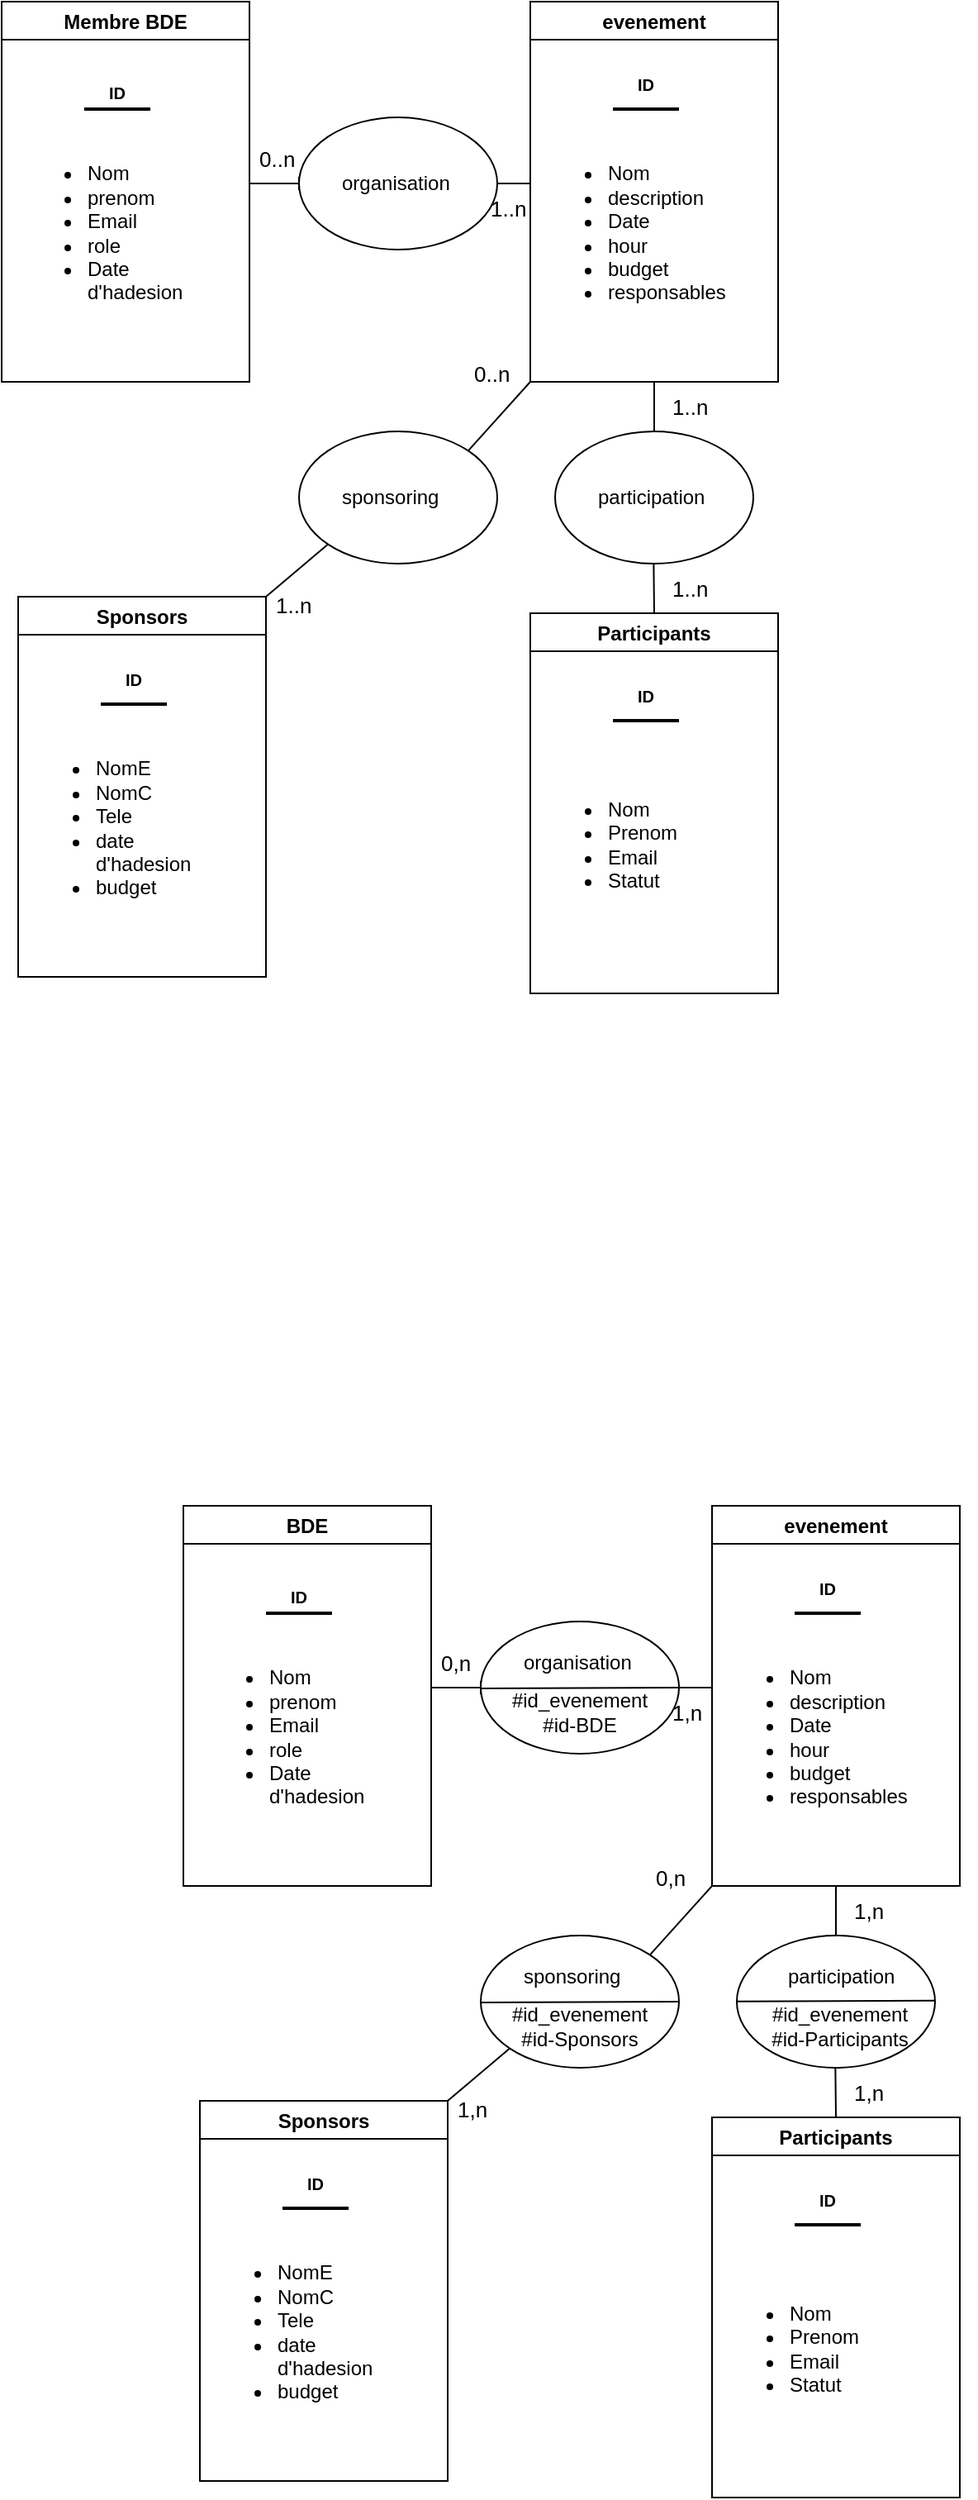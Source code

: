 <mxfile>
    <diagram id="JPTfj20sCDeeJ5T1OZl3" name="Page-1">
        <mxGraphModel dx="678" dy="512" grid="1" gridSize="10" guides="1" tooltips="1" connect="1" arrows="1" fold="1" page="1" pageScale="1" pageWidth="850" pageHeight="1100" background="none" math="0" shadow="0">
            <root>
                <mxCell id="0"/>
                <mxCell id="1" parent="0"/>
                <mxCell id="2" value="Membre BDE" style="swimlane;" parent="1" vertex="1">
                    <mxGeometry x="190" y="260" width="150" height="230" as="geometry"/>
                </mxCell>
                <mxCell id="3" value="&lt;ul&gt;&lt;li&gt;Nom&lt;/li&gt;&lt;li&gt;prenom&lt;/li&gt;&lt;li&gt;Email&lt;/li&gt;&lt;li&gt;role&lt;/li&gt;&lt;li&gt;Date d'hadesion&lt;/li&gt;&lt;/ul&gt;" style="text;strokeColor=none;fillColor=none;html=1;whiteSpace=wrap;verticalAlign=middle;overflow=hidden;" parent="2" vertex="1">
                    <mxGeometry x="10" y="60" width="110" height="160" as="geometry"/>
                </mxCell>
                <mxCell id="5" value="" style="line;strokeWidth=2;html=1;" parent="2" vertex="1">
                    <mxGeometry x="50" y="60" width="40" height="10" as="geometry"/>
                </mxCell>
                <mxCell id="20" value="&lt;p style=&quot;line-height: 220%;&quot;&gt;&lt;font size=&quot;1&quot;&gt;&lt;b&gt;ID&lt;/b&gt;&lt;/font&gt;&lt;/p&gt;" style="text;html=1;strokeColor=none;fillColor=none;align=center;verticalAlign=middle;whiteSpace=wrap;rounded=0;strokeWidth=10;" parent="2" vertex="1">
                    <mxGeometry x="40" y="40" width="60" height="30" as="geometry"/>
                </mxCell>
                <mxCell id="16" value="evenement" style="swimlane;" parent="1" vertex="1">
                    <mxGeometry x="510" y="260" width="150" height="230" as="geometry"/>
                </mxCell>
                <mxCell id="17" value="&lt;ul&gt;&lt;li&gt;Nom&lt;/li&gt;&lt;li&gt;description&lt;/li&gt;&lt;li&gt;Date&lt;/li&gt;&lt;li&gt;hour&amp;nbsp;&lt;/li&gt;&lt;li&gt;budget&lt;/li&gt;&lt;li&gt;responsables&lt;/li&gt;&lt;/ul&gt;" style="text;strokeColor=none;fillColor=none;html=1;whiteSpace=wrap;verticalAlign=middle;overflow=hidden;" parent="16" vertex="1">
                    <mxGeometry x="5" y="60" width="120" height="160" as="geometry"/>
                </mxCell>
                <mxCell id="19" value="" style="line;strokeWidth=2;html=1;" parent="16" vertex="1">
                    <mxGeometry x="50" y="60" width="40" height="10" as="geometry"/>
                </mxCell>
                <mxCell id="21" value="&lt;p style=&quot;line-height: 220%;&quot;&gt;&lt;font size=&quot;1&quot;&gt;&lt;b&gt;ID&lt;/b&gt;&lt;/font&gt;&lt;/p&gt;" style="text;html=1;strokeColor=none;fillColor=none;align=center;verticalAlign=middle;whiteSpace=wrap;rounded=0;strokeWidth=10;" parent="16" vertex="1">
                    <mxGeometry x="40" y="40" width="60" height="20" as="geometry"/>
                </mxCell>
                <mxCell id="50" value="1..n" style="text;strokeColor=none;fillColor=none;align=left;verticalAlign=middle;spacingLeft=4;spacingRight=4;overflow=hidden;points=[[0,0.5],[1,0.5]];portConstraint=eastwest;rotatable=0;whiteSpace=wrap;html=1;strokeWidth=1;fontSize=13;" parent="16" vertex="1">
                    <mxGeometry x="-30" y="110" width="80" height="30" as="geometry"/>
                </mxCell>
                <mxCell id="22" value="" style="endArrow=none;html=1;fontSize=13;entryX=0.5;entryY=1;entryDx=0;entryDy=0;" parent="1" target="16" edge="1">
                    <mxGeometry width="50" height="50" relative="1" as="geometry">
                        <mxPoint x="585" y="540" as="sourcePoint"/>
                        <mxPoint x="610" y="470" as="targetPoint"/>
                    </mxGeometry>
                </mxCell>
                <mxCell id="23" value="" style="ellipse;whiteSpace=wrap;html=1;" parent="1" vertex="1">
                    <mxGeometry x="525" y="520" width="120" height="80" as="geometry"/>
                </mxCell>
                <mxCell id="24" value="participation&amp;nbsp;" style="text;strokeColor=none;fillColor=none;align=left;verticalAlign=middle;spacingLeft=4;spacingRight=4;overflow=hidden;points=[[0,0.5],[1,0.5]];portConstraint=eastwest;rotatable=0;whiteSpace=wrap;html=1;" parent="1" vertex="1">
                    <mxGeometry x="545" y="545" width="80" height="30" as="geometry"/>
                </mxCell>
                <mxCell id="25" value="Participants" style="swimlane;" parent="1" vertex="1">
                    <mxGeometry x="510" y="630" width="150" height="230" as="geometry"/>
                </mxCell>
                <mxCell id="26" value="&lt;ul&gt;&lt;li&gt;Nom&lt;/li&gt;&lt;li&gt;Prenom&lt;/li&gt;&lt;li&gt;Email&lt;/li&gt;&lt;li&gt;Statut&lt;/li&gt;&lt;/ul&gt;" style="text;strokeColor=none;fillColor=none;html=1;whiteSpace=wrap;verticalAlign=middle;overflow=hidden;" parent="25" vertex="1">
                    <mxGeometry x="5" y="60" width="120" height="160" as="geometry"/>
                </mxCell>
                <mxCell id="27" value="" style="line;strokeWidth=2;html=1;" parent="25" vertex="1">
                    <mxGeometry x="50" y="60" width="40" height="10" as="geometry"/>
                </mxCell>
                <mxCell id="28" value="&lt;p style=&quot;line-height: 220%;&quot;&gt;&lt;font size=&quot;1&quot;&gt;&lt;b&gt;ID&lt;/b&gt;&lt;/font&gt;&lt;/p&gt;" style="text;html=1;strokeColor=none;fillColor=none;align=center;verticalAlign=middle;whiteSpace=wrap;rounded=0;strokeWidth=10;" parent="25" vertex="1">
                    <mxGeometry x="40" y="40" width="60" height="20" as="geometry"/>
                </mxCell>
                <mxCell id="29" value="" style="endArrow=none;html=1;fontSize=13;entryX=0.5;entryY=1;entryDx=0;entryDy=0;exitX=0.5;exitY=0;exitDx=0;exitDy=0;" parent="1" source="25" edge="1">
                    <mxGeometry width="50" height="50" relative="1" as="geometry">
                        <mxPoint x="584.68" y="650" as="sourcePoint"/>
                        <mxPoint x="584.68" y="600" as="targetPoint"/>
                    </mxGeometry>
                </mxCell>
                <mxCell id="32" value="Sponsors" style="swimlane;" parent="1" vertex="1">
                    <mxGeometry x="200" y="620" width="150" height="230" as="geometry"/>
                </mxCell>
                <mxCell id="33" value="&lt;ul&gt;&lt;li&gt;NomE&lt;/li&gt;&lt;li&gt;NomC&lt;/li&gt;&lt;li&gt;Tele&lt;/li&gt;&lt;li&gt;date d'hadesion&lt;/li&gt;&lt;li&gt;budget&lt;/li&gt;&lt;/ul&gt;" style="text;strokeColor=none;fillColor=none;html=1;whiteSpace=wrap;verticalAlign=middle;overflow=hidden;" parent="32" vertex="1">
                    <mxGeometry x="5" y="60" width="120" height="160" as="geometry"/>
                </mxCell>
                <mxCell id="34" value="" style="line;strokeWidth=2;html=1;" parent="32" vertex="1">
                    <mxGeometry x="50" y="60" width="40" height="10" as="geometry"/>
                </mxCell>
                <mxCell id="35" value="&lt;p style=&quot;line-height: 220%;&quot;&gt;&lt;font size=&quot;1&quot;&gt;&lt;b&gt;ID&lt;/b&gt;&lt;/font&gt;&lt;/p&gt;" style="text;html=1;strokeColor=none;fillColor=none;align=center;verticalAlign=middle;whiteSpace=wrap;rounded=0;strokeWidth=10;" parent="32" vertex="1">
                    <mxGeometry x="40" y="40" width="60" height="20" as="geometry"/>
                </mxCell>
                <mxCell id="36" value="" style="endArrow=none;html=1;fontSize=13;entryX=0;entryY=1;entryDx=0;entryDy=0;exitX=1;exitY=0;exitDx=0;exitDy=0;startArrow=none;" parent="1" source="37" target="16" edge="1">
                    <mxGeometry width="50" height="50" relative="1" as="geometry">
                        <mxPoint x="640" y="540" as="sourcePoint"/>
                        <mxPoint x="640" y="490" as="targetPoint"/>
                    </mxGeometry>
                </mxCell>
                <mxCell id="38" value="participation&amp;nbsp;" style="text;strokeColor=none;fillColor=none;align=left;verticalAlign=middle;spacingLeft=4;spacingRight=4;overflow=hidden;points=[[0,0.5],[1,0.5]];portConstraint=eastwest;rotatable=0;whiteSpace=wrap;html=1;strokeWidth=1;" parent="1" vertex="1">
                    <mxGeometry x="390" y="545" width="80" height="30" as="geometry"/>
                </mxCell>
                <mxCell id="39" value="" style="endArrow=none;html=1;fontSize=13;entryX=0;entryY=1;entryDx=0;entryDy=0;exitX=1;exitY=0;exitDx=0;exitDy=0;" parent="1" source="32" target="37" edge="1">
                    <mxGeometry width="50" height="50" relative="1" as="geometry">
                        <mxPoint x="350" y="620" as="sourcePoint"/>
                        <mxPoint x="510" y="490" as="targetPoint"/>
                    </mxGeometry>
                </mxCell>
                <mxCell id="37" value="" style="ellipse;whiteSpace=wrap;html=1;strokeWidth=1;" parent="1" vertex="1">
                    <mxGeometry x="370" y="520" width="120" height="80" as="geometry"/>
                </mxCell>
                <mxCell id="40" value="sponsoring" style="text;strokeColor=none;fillColor=none;align=left;verticalAlign=middle;spacingLeft=4;spacingRight=4;overflow=hidden;points=[[0,0.5],[1,0.5]];portConstraint=eastwest;rotatable=0;whiteSpace=wrap;html=1;strokeWidth=1;" parent="1" vertex="1">
                    <mxGeometry x="390" y="545" width="80" height="30" as="geometry"/>
                </mxCell>
                <mxCell id="45" style="edgeStyle=none;html=1;endArrow=baseDash;endFill=0;" parent="1" target="47" edge="1">
                    <mxGeometry relative="1" as="geometry">
                        <mxPoint x="460" y="370" as="targetPoint"/>
                        <mxPoint x="340" y="370" as="sourcePoint"/>
                    </mxGeometry>
                </mxCell>
                <mxCell id="46" style="edgeStyle=none;html=1;exitX=1;exitY=0.5;exitDx=0;exitDy=0;endArrow=baseDash;endFill=0;" parent="1" source="47" edge="1">
                    <mxGeometry relative="1" as="geometry">
                        <mxPoint x="510" y="370" as="targetPoint"/>
                    </mxGeometry>
                </mxCell>
                <mxCell id="47" value="" style="ellipse;whiteSpace=wrap;html=1;" parent="1" vertex="1">
                    <mxGeometry x="370" y="330" width="120" height="80" as="geometry"/>
                </mxCell>
                <mxCell id="48" value="organisation" style="text;strokeColor=none;fillColor=none;align=left;verticalAlign=middle;spacingLeft=4;spacingRight=4;overflow=hidden;points=[[0,0.5],[1,0.5]];portConstraint=eastwest;rotatable=0;whiteSpace=wrap;html=1;" parent="1" vertex="1">
                    <mxGeometry x="390" y="355" width="80" height="30" as="geometry"/>
                </mxCell>
                <mxCell id="49" value="0..n" style="text;strokeColor=none;fillColor=none;align=left;verticalAlign=middle;spacingLeft=4;spacingRight=4;overflow=hidden;points=[[0,0.5],[1,0.5]];portConstraint=eastwest;rotatable=0;whiteSpace=wrap;html=1;strokeWidth=1;fontSize=13;" parent="1" vertex="1">
                    <mxGeometry x="340" y="340" width="80" height="30" as="geometry"/>
                </mxCell>
                <mxCell id="51" value="0..n" style="text;strokeColor=none;fillColor=none;align=left;verticalAlign=middle;spacingLeft=4;spacingRight=4;overflow=hidden;points=[[0,0.5],[1,0.5]];portConstraint=eastwest;rotatable=0;whiteSpace=wrap;html=1;strokeWidth=1;fontSize=13;" parent="1" vertex="1">
                    <mxGeometry x="470" y="470" width="80" height="30" as="geometry"/>
                </mxCell>
                <mxCell id="52" value="1..n" style="text;strokeColor=none;fillColor=none;align=left;verticalAlign=middle;spacingLeft=4;spacingRight=4;overflow=hidden;points=[[0,0.5],[1,0.5]];portConstraint=eastwest;rotatable=0;whiteSpace=wrap;html=1;strokeWidth=1;fontSize=13;" parent="1" vertex="1">
                    <mxGeometry x="350" y="610" width="80" height="30" as="geometry"/>
                </mxCell>
                <mxCell id="53" value="1..n" style="text;strokeColor=none;fillColor=none;align=left;verticalAlign=middle;spacingLeft=4;spacingRight=4;overflow=hidden;points=[[0,0.5],[1,0.5]];portConstraint=eastwest;rotatable=0;whiteSpace=wrap;html=1;strokeWidth=1;fontSize=13;" parent="1" vertex="1">
                    <mxGeometry x="590" y="490" width="80" height="30" as="geometry"/>
                </mxCell>
                <mxCell id="54" value="1..n" style="text;strokeColor=none;fillColor=none;align=left;verticalAlign=middle;spacingLeft=4;spacingRight=4;overflow=hidden;points=[[0,0.5],[1,0.5]];portConstraint=eastwest;rotatable=0;whiteSpace=wrap;html=1;strokeWidth=1;fontSize=13;" parent="1" vertex="1">
                    <mxGeometry x="590" y="600" width="80" height="30" as="geometry"/>
                </mxCell>
                <mxCell id="55" value="BDE" style="swimlane;" parent="1" vertex="1">
                    <mxGeometry x="300" y="1170" width="150" height="230" as="geometry"/>
                </mxCell>
                <mxCell id="56" value="&lt;ul&gt;&lt;li&gt;Nom&lt;/li&gt;&lt;li&gt;prenom&lt;/li&gt;&lt;li&gt;Email&lt;/li&gt;&lt;li&gt;role&lt;/li&gt;&lt;li&gt;Date d'hadesion&lt;/li&gt;&lt;/ul&gt;" style="text;strokeColor=none;fillColor=none;html=1;whiteSpace=wrap;verticalAlign=middle;overflow=hidden;" parent="55" vertex="1">
                    <mxGeometry x="10" y="60" width="110" height="160" as="geometry"/>
                </mxCell>
                <mxCell id="57" value="" style="line;strokeWidth=2;html=1;" parent="55" vertex="1">
                    <mxGeometry x="50" y="60" width="40" height="10" as="geometry"/>
                </mxCell>
                <mxCell id="58" value="&lt;p style=&quot;line-height: 220%;&quot;&gt;&lt;font size=&quot;1&quot;&gt;&lt;b&gt;ID&lt;/b&gt;&lt;/font&gt;&lt;/p&gt;" style="text;html=1;strokeColor=none;fillColor=none;align=center;verticalAlign=middle;whiteSpace=wrap;rounded=0;strokeWidth=10;" parent="55" vertex="1">
                    <mxGeometry x="40" y="40" width="60" height="30" as="geometry"/>
                </mxCell>
                <mxCell id="59" value="evenement" style="swimlane;" parent="1" vertex="1">
                    <mxGeometry x="620" y="1170" width="150" height="230" as="geometry"/>
                </mxCell>
                <mxCell id="60" value="&lt;ul&gt;&lt;li&gt;Nom&lt;/li&gt;&lt;li&gt;description&lt;/li&gt;&lt;li&gt;Date&lt;/li&gt;&lt;li&gt;hour&amp;nbsp;&lt;/li&gt;&lt;li&gt;budget&lt;/li&gt;&lt;li&gt;responsables&lt;/li&gt;&lt;/ul&gt;" style="text;strokeColor=none;fillColor=none;html=1;whiteSpace=wrap;verticalAlign=middle;overflow=hidden;" parent="59" vertex="1">
                    <mxGeometry x="5" y="60" width="120" height="160" as="geometry"/>
                </mxCell>
                <mxCell id="61" value="" style="line;strokeWidth=2;html=1;" parent="59" vertex="1">
                    <mxGeometry x="50" y="60" width="40" height="10" as="geometry"/>
                </mxCell>
                <mxCell id="62" value="&lt;p style=&quot;line-height: 220%;&quot;&gt;&lt;font size=&quot;1&quot;&gt;&lt;b&gt;ID&lt;/b&gt;&lt;/font&gt;&lt;/p&gt;" style="text;html=1;strokeColor=none;fillColor=none;align=center;verticalAlign=middle;whiteSpace=wrap;rounded=0;strokeWidth=10;" parent="59" vertex="1">
                    <mxGeometry x="40" y="40" width="60" height="20" as="geometry"/>
                </mxCell>
                <mxCell id="63" value="1,n" style="text;strokeColor=none;fillColor=none;align=left;verticalAlign=middle;spacingLeft=4;spacingRight=4;overflow=hidden;points=[[0,0.5],[1,0.5]];portConstraint=eastwest;rotatable=0;whiteSpace=wrap;html=1;strokeWidth=1;fontSize=13;" parent="59" vertex="1">
                    <mxGeometry x="-30" y="110" width="80" height="30" as="geometry"/>
                </mxCell>
                <mxCell id="64" value="" style="endArrow=none;html=1;fontSize=13;entryX=0.5;entryY=1;entryDx=0;entryDy=0;" parent="1" target="59" edge="1">
                    <mxGeometry width="50" height="50" relative="1" as="geometry">
                        <mxPoint x="695" y="1450" as="sourcePoint"/>
                        <mxPoint x="720" y="1380" as="targetPoint"/>
                    </mxGeometry>
                </mxCell>
                <mxCell id="65" value="" style="ellipse;whiteSpace=wrap;html=1;" parent="1" vertex="1">
                    <mxGeometry x="635" y="1430" width="120" height="80" as="geometry"/>
                </mxCell>
                <mxCell id="66" value="participation&amp;nbsp;" style="text;strokeColor=none;fillColor=none;align=left;verticalAlign=middle;spacingLeft=4;spacingRight=4;overflow=hidden;points=[[0,0.5],[1,0.5]];portConstraint=eastwest;rotatable=0;whiteSpace=wrap;html=1;" parent="1" vertex="1">
                    <mxGeometry x="660" y="1440" width="80" height="30" as="geometry"/>
                </mxCell>
                <mxCell id="67" value="Participants" style="swimlane;" parent="1" vertex="1">
                    <mxGeometry x="620" y="1540" width="150" height="230" as="geometry"/>
                </mxCell>
                <mxCell id="68" value="&lt;ul&gt;&lt;li&gt;Nom&lt;/li&gt;&lt;li&gt;Prenom&lt;/li&gt;&lt;li&gt;Email&lt;/li&gt;&lt;li&gt;Statut&lt;/li&gt;&lt;/ul&gt;" style="text;strokeColor=none;fillColor=none;html=1;whiteSpace=wrap;verticalAlign=middle;overflow=hidden;" parent="67" vertex="1">
                    <mxGeometry x="5" y="60" width="120" height="160" as="geometry"/>
                </mxCell>
                <mxCell id="69" value="" style="line;strokeWidth=2;html=1;" parent="67" vertex="1">
                    <mxGeometry x="50" y="60" width="40" height="10" as="geometry"/>
                </mxCell>
                <mxCell id="70" value="&lt;p style=&quot;line-height: 220%;&quot;&gt;&lt;font size=&quot;1&quot;&gt;&lt;b&gt;ID&lt;/b&gt;&lt;/font&gt;&lt;/p&gt;" style="text;html=1;strokeColor=none;fillColor=none;align=center;verticalAlign=middle;whiteSpace=wrap;rounded=0;strokeWidth=10;" parent="67" vertex="1">
                    <mxGeometry x="40" y="40" width="60" height="20" as="geometry"/>
                </mxCell>
                <mxCell id="71" value="" style="endArrow=none;html=1;fontSize=13;entryX=0.5;entryY=1;entryDx=0;entryDy=0;exitX=0.5;exitY=0;exitDx=0;exitDy=0;" parent="1" source="67" edge="1">
                    <mxGeometry width="50" height="50" relative="1" as="geometry">
                        <mxPoint x="694.68" y="1560" as="sourcePoint"/>
                        <mxPoint x="694.68" y="1510" as="targetPoint"/>
                    </mxGeometry>
                </mxCell>
                <mxCell id="72" value="Sponsors" style="swimlane;" parent="1" vertex="1">
                    <mxGeometry x="310" y="1530" width="150" height="230" as="geometry"/>
                </mxCell>
                <mxCell id="73" value="&lt;ul&gt;&lt;li&gt;NomE&lt;/li&gt;&lt;li&gt;NomC&lt;/li&gt;&lt;li&gt;Tele&lt;/li&gt;&lt;li&gt;date d'hadesion&lt;/li&gt;&lt;li&gt;budget&lt;/li&gt;&lt;/ul&gt;" style="text;strokeColor=none;fillColor=none;html=1;whiteSpace=wrap;verticalAlign=middle;overflow=hidden;" parent="72" vertex="1">
                    <mxGeometry x="5" y="60" width="120" height="160" as="geometry"/>
                </mxCell>
                <mxCell id="74" value="" style="line;strokeWidth=2;html=1;" parent="72" vertex="1">
                    <mxGeometry x="50" y="60" width="40" height="10" as="geometry"/>
                </mxCell>
                <mxCell id="75" value="&lt;p style=&quot;line-height: 220%;&quot;&gt;&lt;font size=&quot;1&quot;&gt;&lt;b&gt;ID&lt;/b&gt;&lt;/font&gt;&lt;/p&gt;" style="text;html=1;strokeColor=none;fillColor=none;align=center;verticalAlign=middle;whiteSpace=wrap;rounded=0;strokeWidth=10;" parent="72" vertex="1">
                    <mxGeometry x="40" y="40" width="60" height="20" as="geometry"/>
                </mxCell>
                <mxCell id="76" value="" style="endArrow=none;html=1;fontSize=13;entryX=0;entryY=1;entryDx=0;entryDy=0;exitX=1;exitY=0;exitDx=0;exitDy=0;startArrow=none;" parent="1" source="79" target="59" edge="1">
                    <mxGeometry width="50" height="50" relative="1" as="geometry">
                        <mxPoint x="750" y="1450" as="sourcePoint"/>
                        <mxPoint x="750" y="1400" as="targetPoint"/>
                    </mxGeometry>
                </mxCell>
                <mxCell id="77" value="participation&amp;nbsp;" style="text;strokeColor=none;fillColor=none;align=left;verticalAlign=middle;spacingLeft=4;spacingRight=4;overflow=hidden;points=[[0,0.5],[1,0.5]];portConstraint=eastwest;rotatable=0;whiteSpace=wrap;html=1;strokeWidth=1;" parent="1" vertex="1">
                    <mxGeometry x="500" y="1455" width="80" height="30" as="geometry"/>
                </mxCell>
                <mxCell id="78" value="" style="endArrow=none;html=1;fontSize=13;entryX=0;entryY=1;entryDx=0;entryDy=0;exitX=1;exitY=0;exitDx=0;exitDy=0;" parent="1" source="72" target="79" edge="1">
                    <mxGeometry width="50" height="50" relative="1" as="geometry">
                        <mxPoint x="460" y="1530" as="sourcePoint"/>
                        <mxPoint x="620" y="1400" as="targetPoint"/>
                    </mxGeometry>
                </mxCell>
                <mxCell id="79" value="" style="ellipse;whiteSpace=wrap;html=1;strokeWidth=1;" parent="1" vertex="1">
                    <mxGeometry x="480" y="1430" width="120" height="80" as="geometry"/>
                </mxCell>
                <mxCell id="80" value="sponsoring" style="text;strokeColor=none;fillColor=none;align=left;verticalAlign=middle;spacingLeft=4;spacingRight=4;overflow=hidden;points=[[0,0.5],[1,0.5]];portConstraint=eastwest;rotatable=0;whiteSpace=wrap;html=1;strokeWidth=1;" parent="1" vertex="1">
                    <mxGeometry x="500" y="1440" width="80" height="30" as="geometry"/>
                </mxCell>
                <mxCell id="81" style="edgeStyle=none;html=1;endArrow=baseDash;endFill=0;" parent="1" target="83" edge="1">
                    <mxGeometry relative="1" as="geometry">
                        <mxPoint x="570" y="1280" as="targetPoint"/>
                        <mxPoint x="450" y="1280" as="sourcePoint"/>
                    </mxGeometry>
                </mxCell>
                <mxCell id="82" style="edgeStyle=none;html=1;exitX=1;exitY=0.5;exitDx=0;exitDy=0;endArrow=baseDash;endFill=0;" parent="1" source="83" edge="1">
                    <mxGeometry relative="1" as="geometry">
                        <mxPoint x="620" y="1280" as="targetPoint"/>
                    </mxGeometry>
                </mxCell>
                <mxCell id="83" value="" style="ellipse;whiteSpace=wrap;html=1;" parent="1" vertex="1">
                    <mxGeometry x="480" y="1240" width="120" height="80" as="geometry"/>
                </mxCell>
                <mxCell id="84" value="organisation" style="text;strokeColor=none;fillColor=none;align=left;verticalAlign=middle;spacingLeft=4;spacingRight=4;overflow=hidden;points=[[0,0.5],[1,0.5]];portConstraint=eastwest;rotatable=0;whiteSpace=wrap;html=1;" parent="1" vertex="1">
                    <mxGeometry x="500" y="1250" width="80" height="30" as="geometry"/>
                </mxCell>
                <mxCell id="85" value="0,n" style="text;strokeColor=none;fillColor=none;align=left;verticalAlign=middle;spacingLeft=4;spacingRight=4;overflow=hidden;points=[[0,0.5],[1,0.5]];portConstraint=eastwest;rotatable=0;whiteSpace=wrap;html=1;strokeWidth=1;fontSize=13;" parent="1" vertex="1">
                    <mxGeometry x="450" y="1250" width="80" height="30" as="geometry"/>
                </mxCell>
                <mxCell id="86" value="0,n" style="text;strokeColor=none;fillColor=none;align=left;verticalAlign=middle;spacingLeft=4;spacingRight=4;overflow=hidden;points=[[0,0.5],[1,0.5]];portConstraint=eastwest;rotatable=0;whiteSpace=wrap;html=1;strokeWidth=1;fontSize=13;" parent="1" vertex="1">
                    <mxGeometry x="580" y="1380" width="80" height="30" as="geometry"/>
                </mxCell>
                <mxCell id="87" value="1,n" style="text;strokeColor=none;fillColor=none;align=left;verticalAlign=middle;spacingLeft=4;spacingRight=4;overflow=hidden;points=[[0,0.5],[1,0.5]];portConstraint=eastwest;rotatable=0;whiteSpace=wrap;html=1;strokeWidth=1;fontSize=13;" parent="1" vertex="1">
                    <mxGeometry x="460" y="1520" width="80" height="30" as="geometry"/>
                </mxCell>
                <mxCell id="88" value="1,n" style="text;strokeColor=none;fillColor=none;align=left;verticalAlign=middle;spacingLeft=4;spacingRight=4;overflow=hidden;points=[[0,0.5],[1,0.5]];portConstraint=eastwest;rotatable=0;whiteSpace=wrap;html=1;strokeWidth=1;fontSize=13;" parent="1" vertex="1">
                    <mxGeometry x="700" y="1400" width="80" height="30" as="geometry"/>
                </mxCell>
                <mxCell id="89" value="1,n" style="text;strokeColor=none;fillColor=none;align=left;verticalAlign=middle;spacingLeft=4;spacingRight=4;overflow=hidden;points=[[0,0.5],[1,0.5]];portConstraint=eastwest;rotatable=0;whiteSpace=wrap;html=1;strokeWidth=1;fontSize=13;" parent="1" vertex="1">
                    <mxGeometry x="700" y="1510" width="80" height="30" as="geometry"/>
                </mxCell>
                <mxCell id="125" value="" style="endArrow=none;html=1;fontSize=13;exitX=0.374;exitY=1.017;exitDx=0;exitDy=0;exitPerimeter=0;entryX=1;entryY=0.5;entryDx=0;entryDy=0;" parent="1" source="85" target="83" edge="1">
                    <mxGeometry width="50" height="50" relative="1" as="geometry">
                        <mxPoint x="480" y="1240" as="sourcePoint"/>
                        <mxPoint x="530" y="1190" as="targetPoint"/>
                    </mxGeometry>
                </mxCell>
                <mxCell id="126" value="" style="endArrow=none;html=1;fontSize=13;exitX=0.374;exitY=1.017;exitDx=0;exitDy=0;exitPerimeter=0;entryX=1;entryY=0.5;entryDx=0;entryDy=0;" parent="1" edge="1">
                    <mxGeometry width="50" height="50" relative="1" as="geometry">
                        <mxPoint x="480.0" y="1470.51" as="sourcePoint"/>
                        <mxPoint x="600.08" y="1470" as="targetPoint"/>
                    </mxGeometry>
                </mxCell>
                <mxCell id="127" value="" style="endArrow=none;html=1;fontSize=13;exitX=0.374;exitY=1.017;exitDx=0;exitDy=0;exitPerimeter=0;entryX=1;entryY=0.5;entryDx=0;entryDy=0;" parent="1" edge="1">
                    <mxGeometry width="50" height="50" relative="1" as="geometry">
                        <mxPoint x="634.92" y="1469.92" as="sourcePoint"/>
                        <mxPoint x="755.0" y="1469.41" as="targetPoint"/>
                    </mxGeometry>
                </mxCell>
                <mxCell id="128" value="#id_evenement&lt;br&gt;#id-BDE" style="text;html=1;strokeColor=none;fillColor=none;align=center;verticalAlign=middle;whiteSpace=wrap;rounded=0;" vertex="1" parent="1">
                    <mxGeometry x="510" y="1280" width="60" height="30" as="geometry"/>
                </mxCell>
                <mxCell id="130" value="#id_evenement&lt;br&gt;#id-Sponsors" style="text;html=1;strokeColor=none;fillColor=none;align=center;verticalAlign=middle;whiteSpace=wrap;rounded=0;" vertex="1" parent="1">
                    <mxGeometry x="510" y="1470" width="60" height="30" as="geometry"/>
                </mxCell>
                <mxCell id="131" value="#id_evenement&lt;br&gt;#id-Participants" style="text;html=1;strokeColor=none;fillColor=none;align=center;verticalAlign=middle;whiteSpace=wrap;rounded=0;" vertex="1" parent="1">
                    <mxGeometry x="655" y="1470" width="85" height="30" as="geometry"/>
                </mxCell>
            </root>
        </mxGraphModel>
    </diagram>
</mxfile>